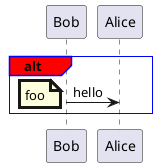 {
  "sha1": "2at78ns1blm7neob5ab2cmoh59mc2my",
  "insertion": {
    "when": "2024-05-30T20:48:19.946Z",
    "user": "plantuml@gmail.com"
  }
}
@startuml
skinparam sequenceGroupBorderThickness 1
skinparam noteBorderThickness 3
skinparam sequenceGroupBorderColor blue
skinparam sequenceGroupBackgroundColor red

alt
Bob -> Alice : hello
note left: foo
end group
@enduml
